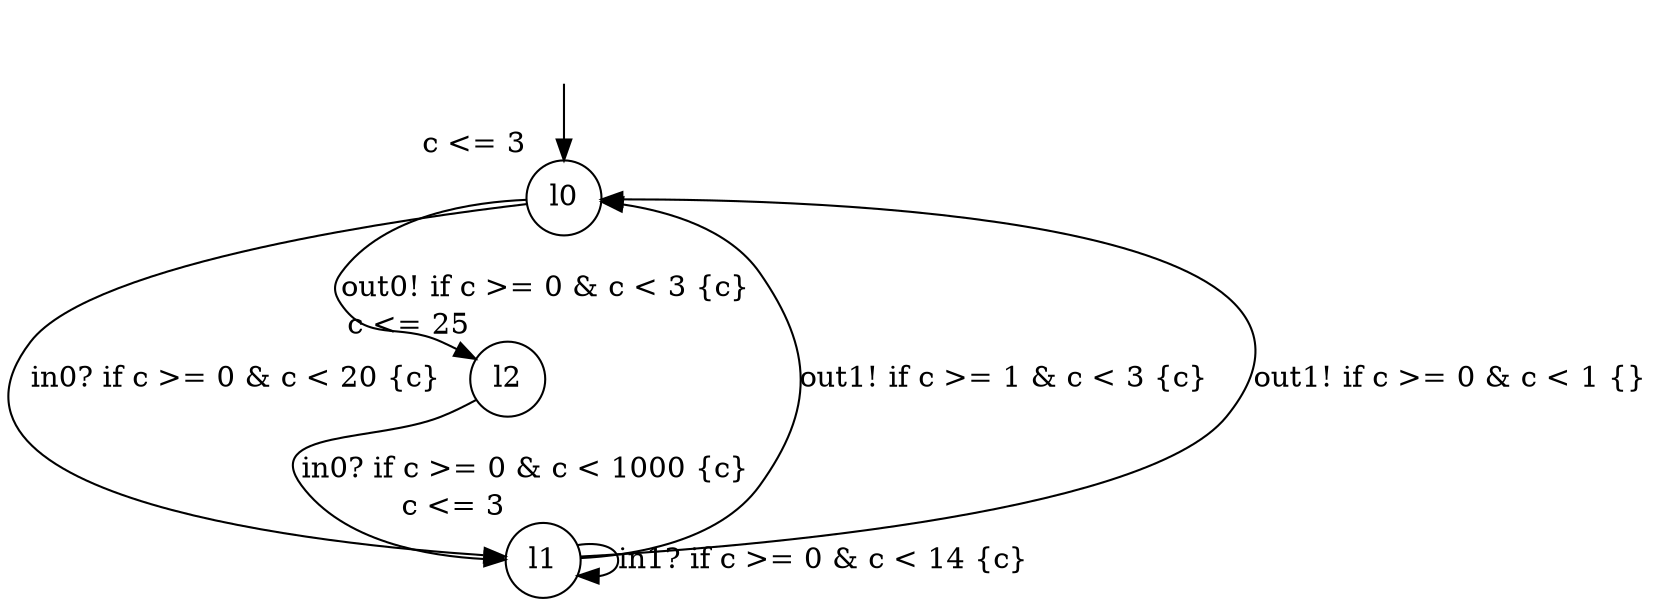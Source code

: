 digraph g {
__start0 [label="" shape="none"];
l0 [shape="circle" margin=0 label="l0", xlabel="c <= 3"];
l1 [shape="circle" margin=0 label="l1", xlabel="c <= 3"];
l2 [shape="circle" margin=0 label="l2", xlabel="c <= 25"];
l0 -> l1 [label="in0? if c >= 0 & c < 20 {c} "];
l0 -> l2 [label="out0! if c >= 0 & c < 3 {c} "];
l1 -> l1 [label="in1? if c >= 0 & c < 14 {c} "];
l1 -> l0 [label="out1! if c >= 1 & c < 3 {c} "];
l1 -> l0 [label="out1! if c >= 0 & c < 1 {} "];
l2 -> l1 [label="in0? if c >= 0 & c < 1000 {c} "];
__start0 -> l0;
}
